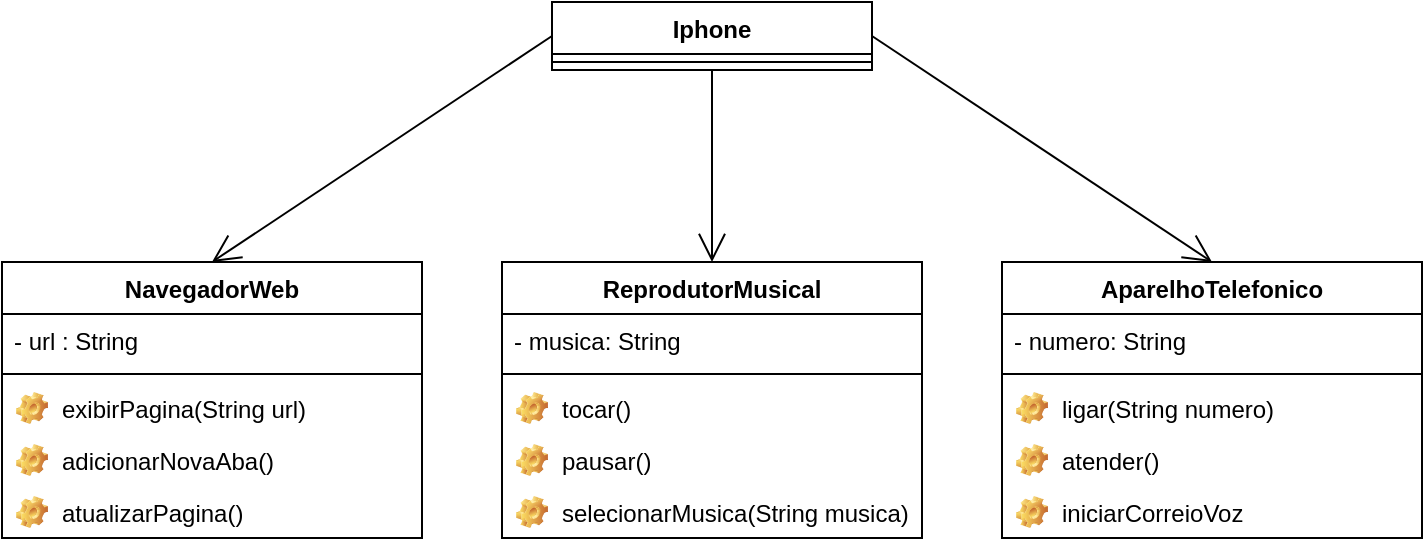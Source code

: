 <mxfile version="24.4.0" type="device">
  <diagram name="Página-1" id="eydoNEMsMs8rmIOXeXyV">
    <mxGraphModel dx="874" dy="524" grid="1" gridSize="10" guides="1" tooltips="1" connect="1" arrows="1" fold="1" page="1" pageScale="1" pageWidth="827" pageHeight="1169" math="0" shadow="0">
      <root>
        <mxCell id="0" />
        <mxCell id="1" parent="0" />
        <mxCell id="6GHLWyffmjksdHxZA8s1-6" value="Iphone" style="swimlane;fontStyle=1;align=center;verticalAlign=top;childLayout=stackLayout;horizontal=1;startSize=26;horizontalStack=0;resizeParent=1;resizeParentMax=0;resizeLast=0;collapsible=1;marginBottom=0;whiteSpace=wrap;html=1;" parent="1" vertex="1">
          <mxGeometry x="345" y="130" width="160" height="34" as="geometry" />
        </mxCell>
        <mxCell id="6GHLWyffmjksdHxZA8s1-8" value="" style="line;strokeWidth=1;fillColor=none;align=left;verticalAlign=middle;spacingTop=-1;spacingLeft=3;spacingRight=3;rotatable=0;labelPosition=right;points=[];portConstraint=eastwest;strokeColor=inherit;" parent="6GHLWyffmjksdHxZA8s1-6" vertex="1">
          <mxGeometry y="26" width="160" height="8" as="geometry" />
        </mxCell>
        <mxCell id="6GHLWyffmjksdHxZA8s1-10" value="ReprodutorMusical" style="swimlane;fontStyle=1;align=center;verticalAlign=top;childLayout=stackLayout;horizontal=1;startSize=26;horizontalStack=0;resizeParent=1;resizeParentMax=0;resizeLast=0;collapsible=1;marginBottom=0;whiteSpace=wrap;html=1;" parent="1" vertex="1">
          <mxGeometry x="320" y="260" width="210" height="138" as="geometry" />
        </mxCell>
        <mxCell id="XAHKZHMC-0AdSwqLn4tg-21" value="- musica: String" style="text;strokeColor=none;fillColor=none;align=left;verticalAlign=top;spacingLeft=4;spacingRight=4;overflow=hidden;rotatable=0;points=[[0,0.5],[1,0.5]];portConstraint=eastwest;whiteSpace=wrap;html=1;" vertex="1" parent="6GHLWyffmjksdHxZA8s1-10">
          <mxGeometry y="26" width="210" height="26" as="geometry" />
        </mxCell>
        <mxCell id="6GHLWyffmjksdHxZA8s1-12" value="" style="line;strokeWidth=1;fillColor=none;align=left;verticalAlign=middle;spacingTop=-1;spacingLeft=3;spacingRight=3;rotatable=0;labelPosition=right;points=[];portConstraint=eastwest;strokeColor=inherit;" parent="6GHLWyffmjksdHxZA8s1-10" vertex="1">
          <mxGeometry y="52" width="210" height="8" as="geometry" />
        </mxCell>
        <mxCell id="6GHLWyffmjksdHxZA8s1-15" value="tocar()" style="label;fontStyle=0;strokeColor=none;fillColor=none;align=left;verticalAlign=top;overflow=hidden;spacingLeft=28;spacingRight=4;rotatable=0;points=[[0,0.5],[1,0.5]];portConstraint=eastwest;imageWidth=16;imageHeight=16;whiteSpace=wrap;html=1;image=img/clipart/Gear_128x128.png" parent="6GHLWyffmjksdHxZA8s1-10" vertex="1">
          <mxGeometry y="60" width="210" height="26" as="geometry" />
        </mxCell>
        <mxCell id="6GHLWyffmjksdHxZA8s1-19" value="pausar()" style="label;fontStyle=0;strokeColor=none;fillColor=none;align=left;verticalAlign=top;overflow=hidden;spacingLeft=28;spacingRight=4;rotatable=0;points=[[0,0.5],[1,0.5]];portConstraint=eastwest;imageWidth=16;imageHeight=16;whiteSpace=wrap;html=1;image=img/clipart/Gear_128x128.png" parent="6GHLWyffmjksdHxZA8s1-10" vertex="1">
          <mxGeometry y="86" width="210" height="26" as="geometry" />
        </mxCell>
        <mxCell id="6GHLWyffmjksdHxZA8s1-18" value="selecionarMusica(String musica)" style="label;fontStyle=0;strokeColor=none;fillColor=none;align=left;verticalAlign=top;overflow=hidden;spacingLeft=28;spacingRight=4;rotatable=0;points=[[0,0.5],[1,0.5]];portConstraint=eastwest;imageWidth=16;imageHeight=16;whiteSpace=wrap;html=1;image=img/clipart/Gear_128x128.png" parent="6GHLWyffmjksdHxZA8s1-10" vertex="1">
          <mxGeometry y="112" width="210" height="26" as="geometry" />
        </mxCell>
        <mxCell id="XAHKZHMC-0AdSwqLn4tg-5" value="NavegadorWeb" style="swimlane;fontStyle=1;align=center;verticalAlign=top;childLayout=stackLayout;horizontal=1;startSize=26;horizontalStack=0;resizeParent=1;resizeParentMax=0;resizeLast=0;collapsible=1;marginBottom=0;whiteSpace=wrap;html=1;" vertex="1" parent="1">
          <mxGeometry x="70" y="260" width="210" height="138" as="geometry" />
        </mxCell>
        <mxCell id="XAHKZHMC-0AdSwqLn4tg-20" value="- url : String" style="text;strokeColor=none;fillColor=none;align=left;verticalAlign=top;spacingLeft=4;spacingRight=4;overflow=hidden;rotatable=0;points=[[0,0.5],[1,0.5]];portConstraint=eastwest;whiteSpace=wrap;html=1;" vertex="1" parent="XAHKZHMC-0AdSwqLn4tg-5">
          <mxGeometry y="26" width="210" height="26" as="geometry" />
        </mxCell>
        <mxCell id="XAHKZHMC-0AdSwqLn4tg-6" value="" style="line;strokeWidth=1;fillColor=none;align=left;verticalAlign=middle;spacingTop=-1;spacingLeft=3;spacingRight=3;rotatable=0;labelPosition=right;points=[];portConstraint=eastwest;strokeColor=inherit;" vertex="1" parent="XAHKZHMC-0AdSwqLn4tg-5">
          <mxGeometry y="52" width="210" height="8" as="geometry" />
        </mxCell>
        <mxCell id="XAHKZHMC-0AdSwqLn4tg-7" value="exibirPagina(String url)" style="label;fontStyle=0;strokeColor=none;fillColor=none;align=left;verticalAlign=top;overflow=hidden;spacingLeft=28;spacingRight=4;rotatable=0;points=[[0,0.5],[1,0.5]];portConstraint=eastwest;imageWidth=16;imageHeight=16;whiteSpace=wrap;html=1;image=img/clipart/Gear_128x128.png" vertex="1" parent="XAHKZHMC-0AdSwqLn4tg-5">
          <mxGeometry y="60" width="210" height="26" as="geometry" />
        </mxCell>
        <mxCell id="XAHKZHMC-0AdSwqLn4tg-8" value="adicionarNovaAba()" style="label;fontStyle=0;strokeColor=none;fillColor=none;align=left;verticalAlign=top;overflow=hidden;spacingLeft=28;spacingRight=4;rotatable=0;points=[[0,0.5],[1,0.5]];portConstraint=eastwest;imageWidth=16;imageHeight=16;whiteSpace=wrap;html=1;image=img/clipart/Gear_128x128.png" vertex="1" parent="XAHKZHMC-0AdSwqLn4tg-5">
          <mxGeometry y="86" width="210" height="26" as="geometry" />
        </mxCell>
        <mxCell id="XAHKZHMC-0AdSwqLn4tg-9" value="atualizarPagina()" style="label;fontStyle=0;strokeColor=none;fillColor=none;align=left;verticalAlign=top;overflow=hidden;spacingLeft=28;spacingRight=4;rotatable=0;points=[[0,0.5],[1,0.5]];portConstraint=eastwest;imageWidth=16;imageHeight=16;whiteSpace=wrap;html=1;image=img/clipart/Gear_128x128.png" vertex="1" parent="XAHKZHMC-0AdSwqLn4tg-5">
          <mxGeometry y="112" width="210" height="26" as="geometry" />
        </mxCell>
        <mxCell id="XAHKZHMC-0AdSwqLn4tg-10" value="AparelhoTelefonico" style="swimlane;fontStyle=1;align=center;verticalAlign=top;childLayout=stackLayout;horizontal=1;startSize=26;horizontalStack=0;resizeParent=1;resizeParentMax=0;resizeLast=0;collapsible=1;marginBottom=0;whiteSpace=wrap;html=1;" vertex="1" parent="1">
          <mxGeometry x="570" y="260" width="210" height="138" as="geometry" />
        </mxCell>
        <mxCell id="XAHKZHMC-0AdSwqLn4tg-22" value="- numero: String" style="text;strokeColor=none;fillColor=none;align=left;verticalAlign=top;spacingLeft=4;spacingRight=4;overflow=hidden;rotatable=0;points=[[0,0.5],[1,0.5]];portConstraint=eastwest;whiteSpace=wrap;html=1;" vertex="1" parent="XAHKZHMC-0AdSwqLn4tg-10">
          <mxGeometry y="26" width="210" height="26" as="geometry" />
        </mxCell>
        <mxCell id="XAHKZHMC-0AdSwqLn4tg-11" value="" style="line;strokeWidth=1;fillColor=none;align=left;verticalAlign=middle;spacingTop=-1;spacingLeft=3;spacingRight=3;rotatable=0;labelPosition=right;points=[];portConstraint=eastwest;strokeColor=inherit;" vertex="1" parent="XAHKZHMC-0AdSwqLn4tg-10">
          <mxGeometry y="52" width="210" height="8" as="geometry" />
        </mxCell>
        <mxCell id="XAHKZHMC-0AdSwqLn4tg-12" value="ligar(String numero)" style="label;fontStyle=0;strokeColor=none;fillColor=none;align=left;verticalAlign=top;overflow=hidden;spacingLeft=28;spacingRight=4;rotatable=0;points=[[0,0.5],[1,0.5]];portConstraint=eastwest;imageWidth=16;imageHeight=16;whiteSpace=wrap;html=1;image=img/clipart/Gear_128x128.png" vertex="1" parent="XAHKZHMC-0AdSwqLn4tg-10">
          <mxGeometry y="60" width="210" height="26" as="geometry" />
        </mxCell>
        <mxCell id="XAHKZHMC-0AdSwqLn4tg-13" value="atender()" style="label;fontStyle=0;strokeColor=none;fillColor=none;align=left;verticalAlign=top;overflow=hidden;spacingLeft=28;spacingRight=4;rotatable=0;points=[[0,0.5],[1,0.5]];portConstraint=eastwest;imageWidth=16;imageHeight=16;whiteSpace=wrap;html=1;image=img/clipart/Gear_128x128.png" vertex="1" parent="XAHKZHMC-0AdSwqLn4tg-10">
          <mxGeometry y="86" width="210" height="26" as="geometry" />
        </mxCell>
        <mxCell id="XAHKZHMC-0AdSwqLn4tg-14" value="iniciarCorreioVoz" style="label;fontStyle=0;strokeColor=none;fillColor=none;align=left;verticalAlign=top;overflow=hidden;spacingLeft=28;spacingRight=4;rotatable=0;points=[[0,0.5],[1,0.5]];portConstraint=eastwest;imageWidth=16;imageHeight=16;whiteSpace=wrap;html=1;image=img/clipart/Gear_128x128.png" vertex="1" parent="XAHKZHMC-0AdSwqLn4tg-10">
          <mxGeometry y="112" width="210" height="26" as="geometry" />
        </mxCell>
        <mxCell id="XAHKZHMC-0AdSwqLn4tg-15" value="" style="endArrow=open;endFill=1;endSize=12;html=1;rounded=0;entryX=0.5;entryY=0;entryDx=0;entryDy=0;exitX=0.5;exitY=1;exitDx=0;exitDy=0;" edge="1" parent="1" source="6GHLWyffmjksdHxZA8s1-6" target="6GHLWyffmjksdHxZA8s1-10">
          <mxGeometry width="160" relative="1" as="geometry">
            <mxPoint x="420" y="170" as="sourcePoint" />
            <mxPoint x="590" y="170" as="targetPoint" />
          </mxGeometry>
        </mxCell>
        <mxCell id="XAHKZHMC-0AdSwqLn4tg-17" value="" style="endArrow=open;endFill=1;endSize=12;html=1;rounded=0;exitX=0;exitY=0.5;exitDx=0;exitDy=0;entryX=0.5;entryY=0;entryDx=0;entryDy=0;" edge="1" parent="1" source="6GHLWyffmjksdHxZA8s1-6" target="XAHKZHMC-0AdSwqLn4tg-5">
          <mxGeometry width="160" relative="1" as="geometry">
            <mxPoint x="100" y="180" as="sourcePoint" />
            <mxPoint x="260" y="180" as="targetPoint" />
          </mxGeometry>
        </mxCell>
        <mxCell id="XAHKZHMC-0AdSwqLn4tg-19" value="" style="endArrow=open;endFill=1;endSize=12;html=1;rounded=0;exitX=1;exitY=0.5;exitDx=0;exitDy=0;entryX=0.5;entryY=0;entryDx=0;entryDy=0;" edge="1" parent="1" source="6GHLWyffmjksdHxZA8s1-6" target="XAHKZHMC-0AdSwqLn4tg-10">
          <mxGeometry width="160" relative="1" as="geometry">
            <mxPoint x="540" y="170" as="sourcePoint" />
            <mxPoint x="700" y="170" as="targetPoint" />
          </mxGeometry>
        </mxCell>
      </root>
    </mxGraphModel>
  </diagram>
</mxfile>
